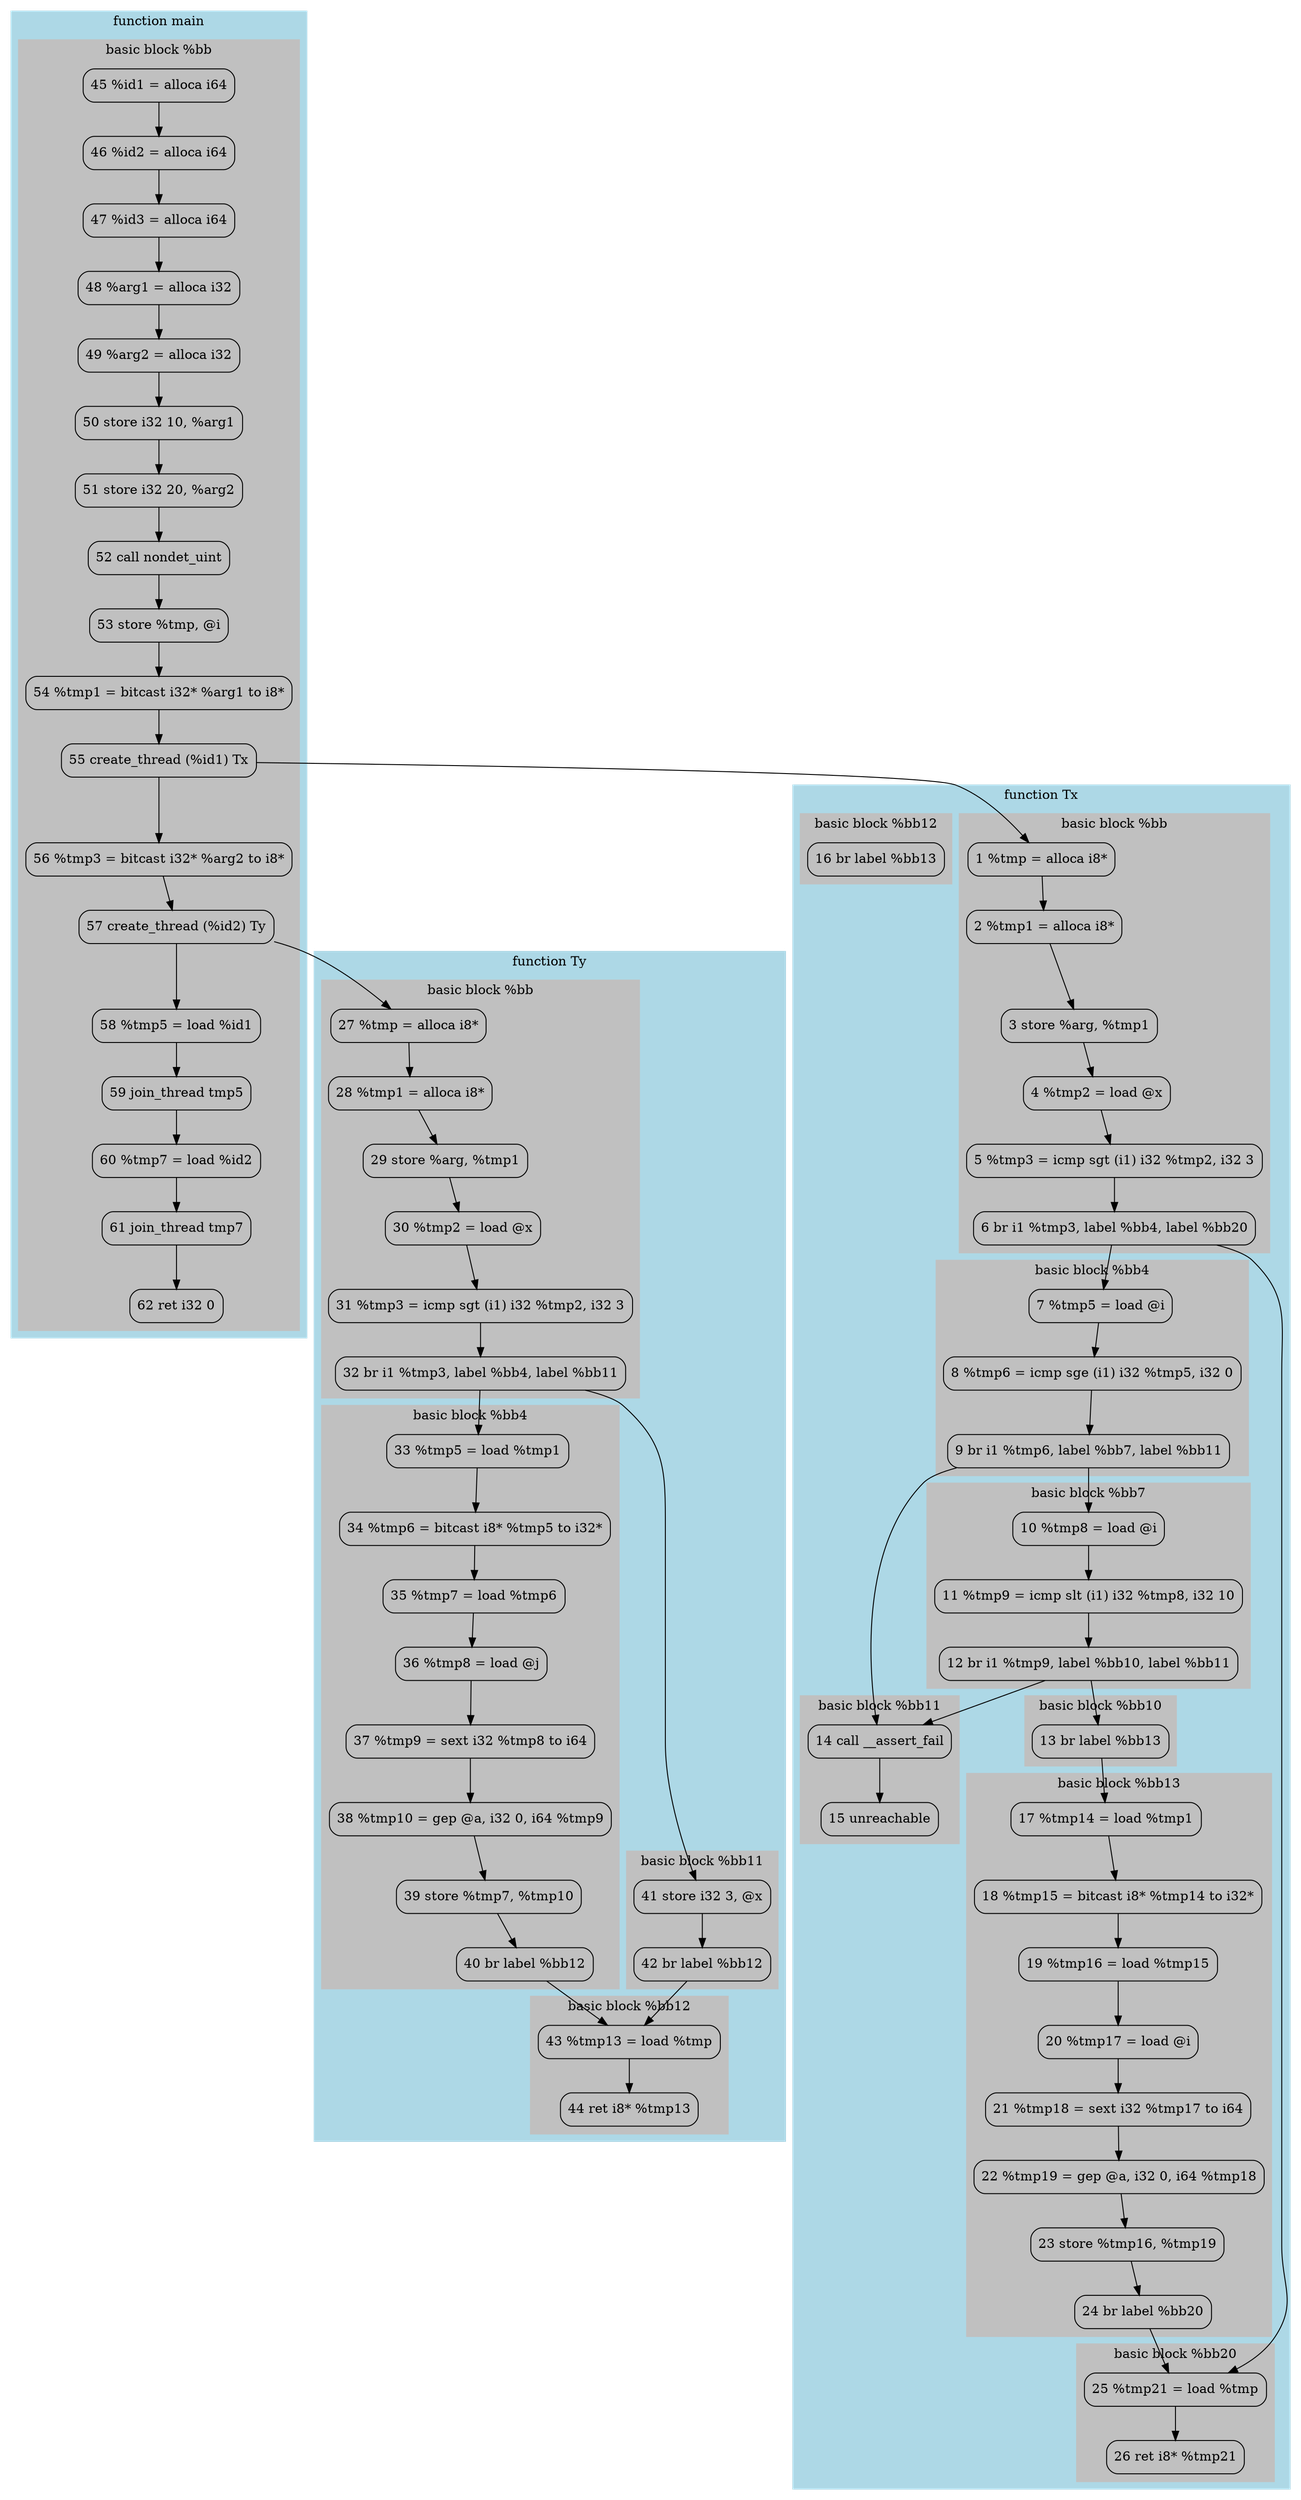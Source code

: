 digraph structs {
bgcolor=transparent;
node [shape=Mrecord];
subgraph cluster_Tx {
style=filled; color=lightblue;
subgraph cluster_Tx1 {
style=filled; color=gray; 
1 [label="1 %tmp = alloca i8*"];
2 [label="2 %tmp1 = alloca i8*"];
3 [label="3 store %arg, %tmp1"];
4 [label="4 %tmp2 = load @x"];
5 [label="5 %tmp3 = icmp sgt (i1) i32 %tmp2, i32 3"];

6 [label="6 br i1 %tmp3, label %bb4, label %bb20"];
label = "basic block %bb"; }
subgraph cluster_Tx2 {
style=filled; color=gray; 
7 [label="7 %tmp5 = load @i"];
8 [label="8 %tmp6 = icmp sge (i1) i32 %tmp5, i32 0"];

9 [label="9 br i1 %tmp6, label %bb7, label %bb11"];
label = "basic block %bb4"; }
subgraph cluster_Tx3 {
style=filled; color=gray; 
10 [label="10 %tmp8 = load @i"];
11 [label="11 %tmp9 = icmp slt (i1) i32 %tmp8, i32 10"];

12 [label="12 br i1 %tmp9, label %bb10, label %bb11"];
label = "basic block %bb7"; }
subgraph cluster_Tx4 {
style=filled; color=gray;  
13 [label="13 br label %bb13"];
label = "basic block %bb10"; }
subgraph cluster_Tx5 {
style=filled; color=gray; 
14 [label="14 call __assert_fail"];
 15 [label="15 unreachable"];
label = "basic block %bb11"; }
subgraph cluster_Tx6 {
style=filled; color=gray;  
16 [label="16 br label %bb13"];
label = "basic block %bb12"; }
subgraph cluster_Tx7 {
style=filled; color=gray; 
17 [label="17 %tmp14 = load %tmp1"];
18 [label="18 %tmp15 = bitcast i8* %tmp14 to i32*"];
19 [label="19 %tmp16 = load %tmp15"];
20 [label="20 %tmp17 = load @i"];
21 [label="21 %tmp18 = sext i32 %tmp17 to i64"];
22 [label="22 %tmp19 = gep @a, i32 0, i64 %tmp18"];
23 [label="23 store %tmp16, %tmp19"];
 24 [label="24 br label %bb20"];
label = "basic block %bb13"; }
subgraph cluster_Tx8 {
style=filled; color=gray; 
25 [label="25 %tmp21 = load %tmp"];
 26 [label="26 ret i8* %tmp21"];
label = "basic block %bb20"; }
 label = "function Tx"; }
subgraph cluster_Ty {
style=filled; color=lightblue;
subgraph cluster_Ty1 {
style=filled; color=gray; 
27 [label="27 %tmp = alloca i8*"];
28 [label="28 %tmp1 = alloca i8*"];
29 [label="29 store %arg, %tmp1"];
30 [label="30 %tmp2 = load @x"];
31 [label="31 %tmp3 = icmp sgt (i1) i32 %tmp2, i32 3"];

32 [label="32 br i1 %tmp3, label %bb4, label %bb11"];
label = "basic block %bb"; }
subgraph cluster_Ty2 {
style=filled; color=gray; 
33 [label="33 %tmp5 = load %tmp1"];
34 [label="34 %tmp6 = bitcast i8* %tmp5 to i32*"];
35 [label="35 %tmp7 = load %tmp6"];
36 [label="36 %tmp8 = load @j"];
37 [label="37 %tmp9 = sext i32 %tmp8 to i64"];
38 [label="38 %tmp10 = gep @a, i32 0, i64 %tmp9"];
39 [label="39 store %tmp7, %tmp10"];
 40 [label="40 br label %bb12"];
label = "basic block %bb4"; }
subgraph cluster_Ty3 {
style=filled; color=gray; 
41 [label="41 store i32 3, @x"];
 42 [label="42 br label %bb12"];
label = "basic block %bb11"; }
subgraph cluster_Ty4 {
style=filled; color=gray; 
43 [label="43 %tmp13 = load %tmp"];
 44 [label="44 ret i8* %tmp13"];
label = "basic block %bb12"; }
 label = "function Ty"; }
subgraph cluster_main {
style=filled; color=lightblue;
subgraph cluster_main1 {
style=filled; color=gray; 
45 [label="45 %id1 = alloca i64"];
46 [label="46 %id2 = alloca i64"];
47 [label="47 %id3 = alloca i64"];
48 [label="48 %arg1 = alloca i32"];
49 [label="49 %arg2 = alloca i32"];
50 [label="50 store i32 10, %arg1"];
51 [label="51 store i32 20, %arg2"];
52 [label="52 call nondet_uint"];
53 [label="53 store %tmp, @i"];
54 [label="54 %tmp1 = bitcast i32* %arg1 to i8*"];
55 [label="55 create_thread (%id1) Tx"];
56 [label="56 %tmp3 = bitcast i32* %arg2 to i8*"];
57 [label="57 create_thread (%id2) Ty"];
58 [label="58 %tmp5 = load %id1"];
59 [label="59 join_thread tmp5"];
60 [label="60 %tmp7 = load %id2"];
61 [label="61 join_thread tmp7"];
 62 [label="62 ret i32 0"];
label = "basic block %bb"; }
 label = "function main"; }
55 -> 1;
57 -> 27;
6 -> 25;
9 -> 14;
14 -> 15;
12 -> 14;
25 -> 26;
24 -> 25;
23 -> 24;
22 -> 23;
21 -> 22;
20 -> 21;
19 -> 20;
18 -> 19;
17 -> 18;
13 -> 17;
12 -> 13;
11 -> 12;
10 -> 11;
9 -> 10;
8 -> 9;
7 -> 8;
6 -> 7;
5 -> 6;
4 -> 5;
3 -> 4;
2 -> 3;
1 -> 2;
42 -> 43;
41 -> 42;
32 -> 41;
43 -> 44;
40 -> 43;
39 -> 40;
38 -> 39;
37 -> 38;
36 -> 37;
35 -> 36;
34 -> 35;
33 -> 34;
32 -> 33;
31 -> 32;
30 -> 31;
29 -> 30;
28 -> 29;
27 -> 28;
61 -> 62;
60 -> 61;
59 -> 60;
58 -> 59;
57 -> 58;
56 -> 57;
55 -> 56;
54 -> 55;
53 -> 54;
52 -> 53;
51 -> 52;
50 -> 51;
49 -> 50;
48 -> 49;
47 -> 48;
46 -> 47;
45 -> 46; }